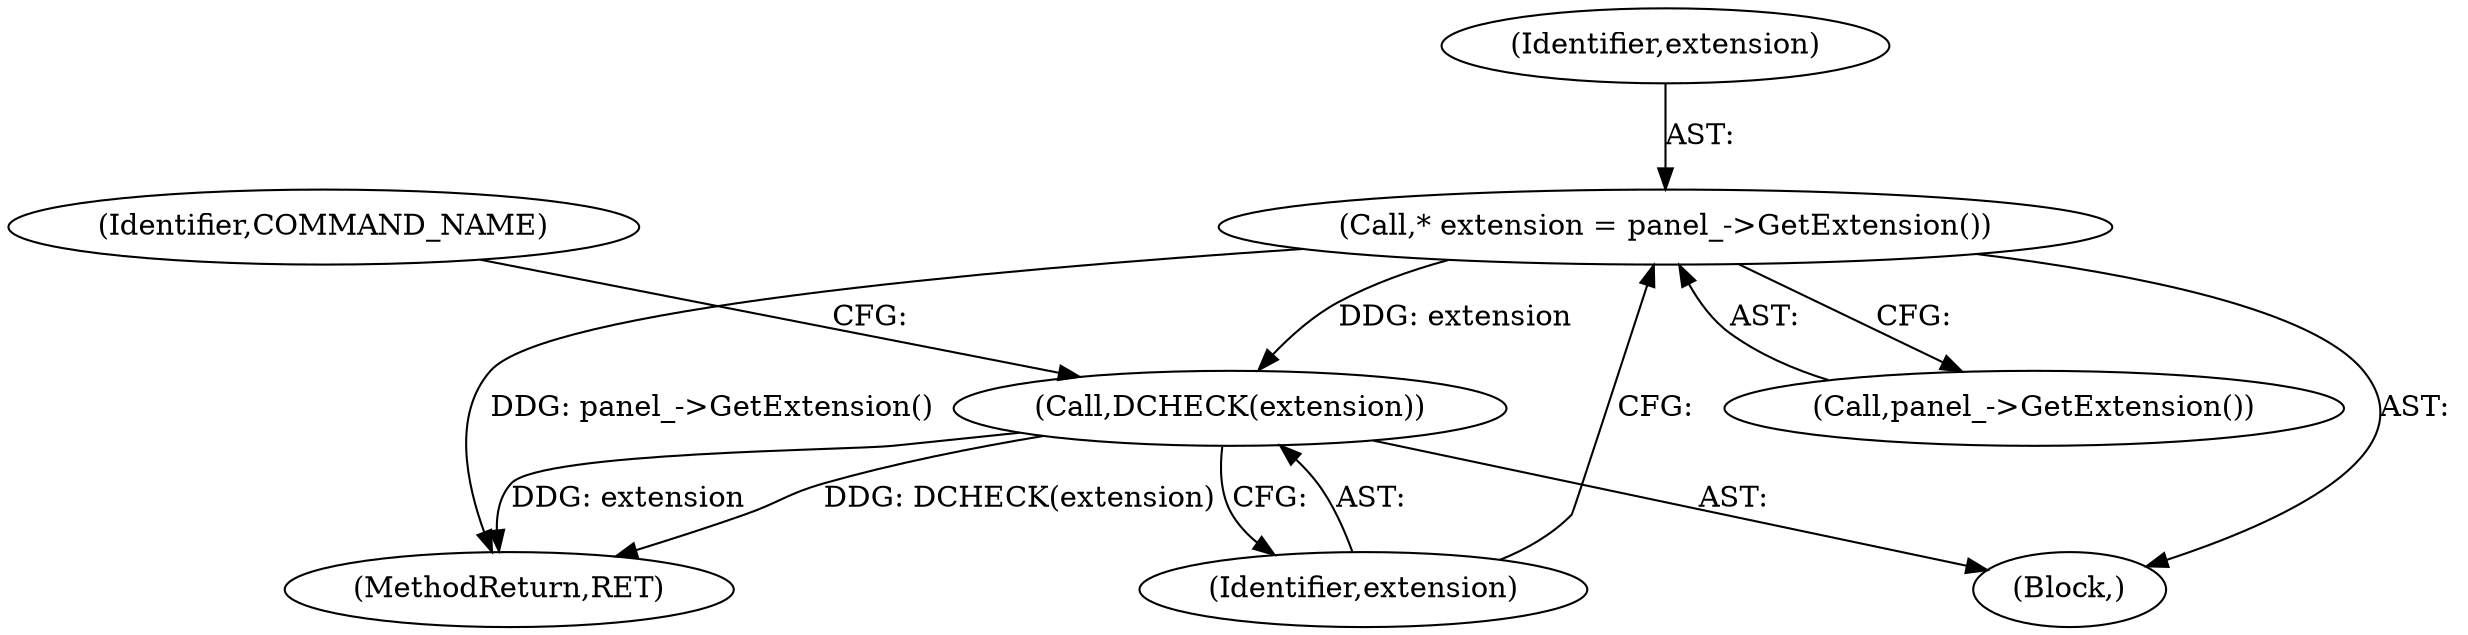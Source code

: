 digraph "0_Chrome_6b5f83842b5edb5d4bd6684b196b3630c6769731_3@pointer" {
"1000104" [label="(Call,* extension = panel_->GetExtension())"];
"1000107" [label="(Call,DCHECK(extension))"];
"1000102" [label="(Block,)"];
"1000133" [label="(MethodReturn,RET)"];
"1000107" [label="(Call,DCHECK(extension))"];
"1000106" [label="(Call,panel_->GetExtension())"];
"1000105" [label="(Identifier,extension)"];
"1000110" [label="(Identifier,COMMAND_NAME)"];
"1000104" [label="(Call,* extension = panel_->GetExtension())"];
"1000108" [label="(Identifier,extension)"];
"1000104" -> "1000102"  [label="AST: "];
"1000104" -> "1000106"  [label="CFG: "];
"1000105" -> "1000104"  [label="AST: "];
"1000106" -> "1000104"  [label="AST: "];
"1000108" -> "1000104"  [label="CFG: "];
"1000104" -> "1000133"  [label="DDG: panel_->GetExtension()"];
"1000104" -> "1000107"  [label="DDG: extension"];
"1000107" -> "1000102"  [label="AST: "];
"1000107" -> "1000108"  [label="CFG: "];
"1000108" -> "1000107"  [label="AST: "];
"1000110" -> "1000107"  [label="CFG: "];
"1000107" -> "1000133"  [label="DDG: extension"];
"1000107" -> "1000133"  [label="DDG: DCHECK(extension)"];
}
